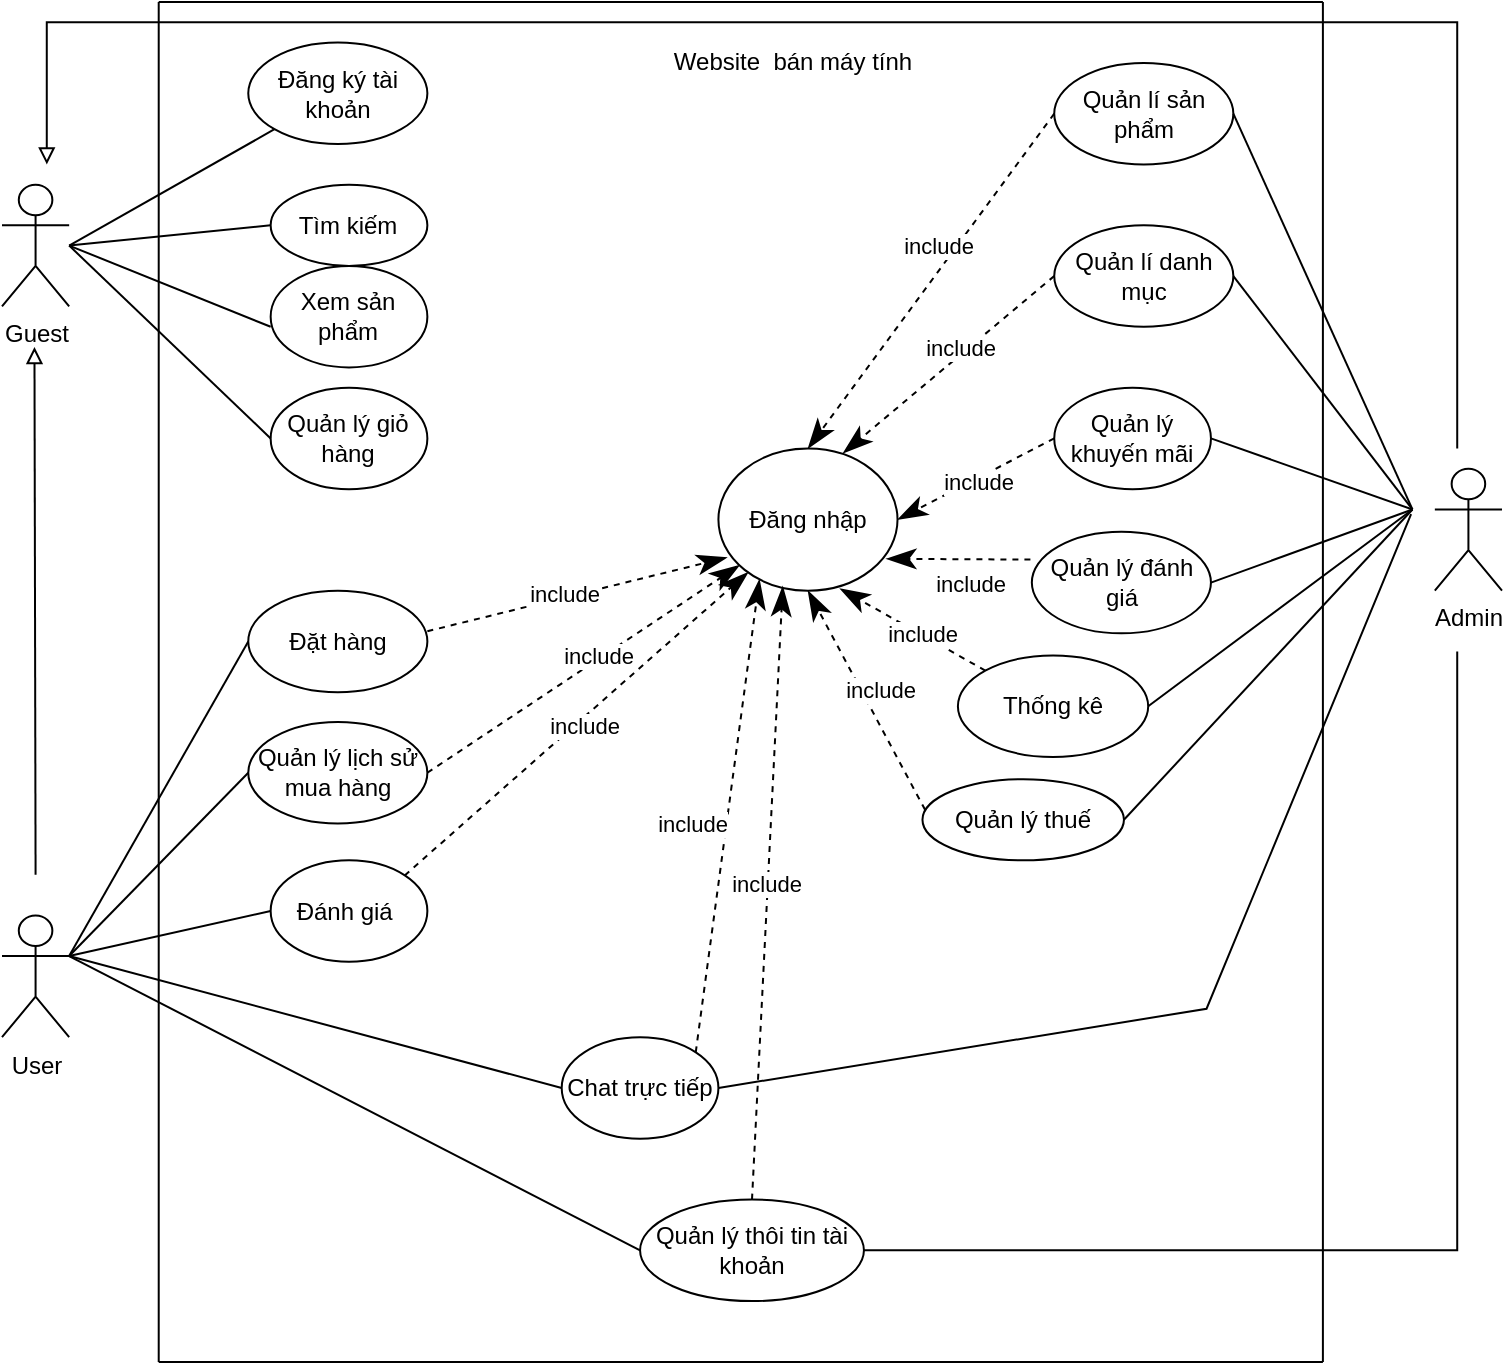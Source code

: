 <mxfile version="16.1.0" type="device"><diagram id="uU1RKbSveiI9weGyqmBE" name="Page-1"><mxGraphModel dx="1298" dy="641" grid="1" gridSize="10" guides="1" tooltips="1" connect="1" arrows="1" fold="1" page="1" pageScale="1" pageWidth="850" pageHeight="1100" math="0" shadow="0"><root><mxCell id="0"/><mxCell id="1" parent="0"/><mxCell id="9pO5m1RPfYVm6LyPBRuO-110" value="" style="group" vertex="1" connectable="0" parent="1"><mxGeometry x="40" y="120" width="750" height="680" as="geometry"/></mxCell><mxCell id="9pO5m1RPfYVm6LyPBRuO-2" value="User" style="shape=umlActor;verticalLabelPosition=bottom;verticalAlign=top;html=1;outlineConnect=0;" vertex="1" parent="9pO5m1RPfYVm6LyPBRuO-110"><mxGeometry y="456.716" width="33.582" height="60.896" as="geometry"/></mxCell><mxCell id="9pO5m1RPfYVm6LyPBRuO-3" value="Guest&lt;br&gt;" style="shape=umlActor;verticalLabelPosition=bottom;verticalAlign=top;html=1;outlineConnect=0;" vertex="1" parent="9pO5m1RPfYVm6LyPBRuO-110"><mxGeometry y="91.343" width="33.582" height="60.896" as="geometry"/></mxCell><mxCell id="9pO5m1RPfYVm6LyPBRuO-6" value="Admin" style="shape=umlActor;verticalLabelPosition=bottom;verticalAlign=top;html=1;outlineConnect=0;" vertex="1" parent="9pO5m1RPfYVm6LyPBRuO-110"><mxGeometry x="716.418" y="233.433" width="33.582" height="60.896" as="geometry"/></mxCell><mxCell id="9pO5m1RPfYVm6LyPBRuO-7" value="" style="endArrow=none;html=1;rounded=0;" edge="1" parent="9pO5m1RPfYVm6LyPBRuO-110" target="9pO5m1RPfYVm6LyPBRuO-8"><mxGeometry width="50" height="50" relative="1" as="geometry"><mxPoint x="33.582" y="121.791" as="sourcePoint"/><mxPoint x="134.328" y="101.493" as="targetPoint"/></mxGeometry></mxCell><mxCell id="9pO5m1RPfYVm6LyPBRuO-8" value="Đăng ký tài khoản" style="ellipse;whiteSpace=wrap;html=1;" vertex="1" parent="9pO5m1RPfYVm6LyPBRuO-110"><mxGeometry x="123.134" y="20.299" width="89.552" height="50.746" as="geometry"/></mxCell><mxCell id="9pO5m1RPfYVm6LyPBRuO-13" value="" style="endArrow=none;html=1;rounded=0;entryX=0;entryY=0.5;entryDx=0;entryDy=0;" edge="1" parent="9pO5m1RPfYVm6LyPBRuO-110" target="9pO5m1RPfYVm6LyPBRuO-14"><mxGeometry width="50" height="50" relative="1" as="geometry"><mxPoint x="33.582" y="121.791" as="sourcePoint"/><mxPoint x="134.328" y="131.94" as="targetPoint"/></mxGeometry></mxCell><mxCell id="9pO5m1RPfYVm6LyPBRuO-14" value="Tìm kiếm" style="ellipse;whiteSpace=wrap;html=1;" vertex="1" parent="9pO5m1RPfYVm6LyPBRuO-110"><mxGeometry x="134.328" y="91.341" width="78.358" height="40.597" as="geometry"/></mxCell><mxCell id="9pO5m1RPfYVm6LyPBRuO-15" value="" style="endArrow=none;html=1;rounded=0;" edge="1" parent="9pO5m1RPfYVm6LyPBRuO-110"><mxGeometry width="50" height="50" relative="1" as="geometry"><mxPoint x="33.582" y="121.791" as="sourcePoint"/><mxPoint x="134.328" y="162.388" as="targetPoint"/></mxGeometry></mxCell><mxCell id="9pO5m1RPfYVm6LyPBRuO-16" value="Xem sản phẩm" style="ellipse;whiteSpace=wrap;html=1;fillColor=none;" vertex="1" parent="9pO5m1RPfYVm6LyPBRuO-110"><mxGeometry x="134.328" y="131.94" width="78.358" height="50.746" as="geometry"/></mxCell><mxCell id="9pO5m1RPfYVm6LyPBRuO-17" value="" style="endArrow=none;html=1;rounded=0;entryX=0;entryY=0.5;entryDx=0;entryDy=0;" edge="1" parent="9pO5m1RPfYVm6LyPBRuO-110" target="9pO5m1RPfYVm6LyPBRuO-18"><mxGeometry width="50" height="50" relative="1" as="geometry"><mxPoint x="33.582" y="121.791" as="sourcePoint"/><mxPoint x="134.328" y="202.985" as="targetPoint"/></mxGeometry></mxCell><mxCell id="9pO5m1RPfYVm6LyPBRuO-18" value="Quản lý giỏ hàng" style="ellipse;whiteSpace=wrap;html=1;fillColor=none;" vertex="1" parent="9pO5m1RPfYVm6LyPBRuO-110"><mxGeometry x="134.328" y="192.836" width="78.358" height="50.746" as="geometry"/></mxCell><mxCell id="9pO5m1RPfYVm6LyPBRuO-23" value="" style="endArrow=block;html=1;rounded=0;endFill=0;" edge="1" parent="9pO5m1RPfYVm6LyPBRuO-110"><mxGeometry width="50" height="50" relative="1" as="geometry"><mxPoint x="16.791" y="436.418" as="sourcePoint"/><mxPoint x="16.231" y="172.537" as="targetPoint"/></mxGeometry></mxCell><mxCell id="9pO5m1RPfYVm6LyPBRuO-29" value="" style="endArrow=none;html=1;rounded=0;entryX=0;entryY=0.5;entryDx=0;entryDy=0;" edge="1" target="9pO5m1RPfYVm6LyPBRuO-30" parent="9pO5m1RPfYVm6LyPBRuO-110"><mxGeometry width="50" height="50" relative="1" as="geometry"><mxPoint x="33.582" y="477.015" as="sourcePoint"/><mxPoint x="134.328" y="375.522" as="targetPoint"/></mxGeometry></mxCell><mxCell id="9pO5m1RPfYVm6LyPBRuO-30" value="Đặt hàng" style="ellipse;whiteSpace=wrap;html=1;" vertex="1" parent="9pO5m1RPfYVm6LyPBRuO-110"><mxGeometry x="123.134" y="294.328" width="89.552" height="50.746" as="geometry"/></mxCell><mxCell id="9pO5m1RPfYVm6LyPBRuO-32" value="" style="endArrow=none;html=1;rounded=0;entryX=0;entryY=0.5;entryDx=0;entryDy=0;" edge="1" target="9pO5m1RPfYVm6LyPBRuO-33" parent="9pO5m1RPfYVm6LyPBRuO-110"><mxGeometry width="50" height="50" relative="1" as="geometry"><mxPoint x="33.582" y="477.015" as="sourcePoint"/><mxPoint x="134.328" y="405.97" as="targetPoint"/></mxGeometry></mxCell><mxCell id="9pO5m1RPfYVm6LyPBRuO-33" value="Quản lý lịch sử mua hàng" style="ellipse;whiteSpace=wrap;html=1;" vertex="1" parent="9pO5m1RPfYVm6LyPBRuO-110"><mxGeometry x="123.134" y="360.004" width="89.552" height="50.746" as="geometry"/></mxCell><mxCell id="9pO5m1RPfYVm6LyPBRuO-34" value="" style="endArrow=none;html=1;rounded=0;exitX=1;exitY=0.333;exitDx=0;exitDy=0;exitPerimeter=0;entryX=0;entryY=0.5;entryDx=0;entryDy=0;" edge="1" parent="9pO5m1RPfYVm6LyPBRuO-110" source="9pO5m1RPfYVm6LyPBRuO-2" target="9pO5m1RPfYVm6LyPBRuO-35"><mxGeometry width="50" height="50" relative="1" as="geometry"><mxPoint x="33.582" y="395.821" as="sourcePoint"/><mxPoint x="134.328" y="436.418" as="targetPoint"/></mxGeometry></mxCell><mxCell id="9pO5m1RPfYVm6LyPBRuO-35" value="Đánh giá&amp;nbsp;" style="ellipse;whiteSpace=wrap;html=1;fillColor=none;" vertex="1" parent="9pO5m1RPfYVm6LyPBRuO-110"><mxGeometry x="134.328" y="429.169" width="78.358" height="50.746" as="geometry"/></mxCell><mxCell id="9pO5m1RPfYVm6LyPBRuO-36" value="" style="endArrow=none;html=1;rounded=0;entryX=0;entryY=0.5;entryDx=0;entryDy=0;exitX=1;exitY=0.333;exitDx=0;exitDy=0;exitPerimeter=0;" edge="1" target="9pO5m1RPfYVm6LyPBRuO-37" parent="9pO5m1RPfYVm6LyPBRuO-110" source="9pO5m1RPfYVm6LyPBRuO-2"><mxGeometry width="50" height="50" relative="1" as="geometry"><mxPoint x="33.582" y="395.821" as="sourcePoint"/><mxPoint x="134.328" y="477.015" as="targetPoint"/></mxGeometry></mxCell><mxCell id="9pO5m1RPfYVm6LyPBRuO-37" value="Chat trực tiếp" style="ellipse;whiteSpace=wrap;html=1;fillColor=none;" vertex="1" parent="9pO5m1RPfYVm6LyPBRuO-110"><mxGeometry x="279.851" y="517.612" width="78.358" height="50.746" as="geometry"/></mxCell><mxCell id="9pO5m1RPfYVm6LyPBRuO-38" value="Đăng nhập" style="ellipse;whiteSpace=wrap;html=1;fillColor=none;" vertex="1" parent="9pO5m1RPfYVm6LyPBRuO-110"><mxGeometry x="358.209" y="223.284" width="89.552" height="71.045" as="geometry"/></mxCell><mxCell id="9pO5m1RPfYVm6LyPBRuO-42" value="" style="endArrow=classicThin;dashed=1;endFill=1;endSize=12;html=1;rounded=0;entryX=0.047;entryY=0.767;entryDx=0;entryDy=0;entryPerimeter=0;" edge="1" parent="9pO5m1RPfYVm6LyPBRuO-110" target="9pO5m1RPfYVm6LyPBRuO-38"><mxGeometry width="160" relative="1" as="geometry"><mxPoint x="212.687" y="314.627" as="sourcePoint"/><mxPoint x="369.403" y="304.478" as="targetPoint"/></mxGeometry></mxCell><mxCell id="9pO5m1RPfYVm6LyPBRuO-43" value="include" style="edgeLabel;html=1;align=center;verticalAlign=middle;resizable=0;points=[];" vertex="1" connectable="0" parent="9pO5m1RPfYVm6LyPBRuO-42"><mxGeometry x="0.217" relative="1" as="geometry"><mxPoint x="-23" y="4" as="offset"/></mxGeometry></mxCell><mxCell id="9pO5m1RPfYVm6LyPBRuO-46" value="" style="endArrow=classicThin;dashed=1;endFill=1;endSize=12;html=1;rounded=0;exitX=1;exitY=0.5;exitDx=0;exitDy=0;" edge="1" parent="9pO5m1RPfYVm6LyPBRuO-110" source="9pO5m1RPfYVm6LyPBRuO-33" target="9pO5m1RPfYVm6LyPBRuO-38"><mxGeometry width="160" relative="1" as="geometry"><mxPoint x="235.075" y="375.522" as="sourcePoint"/><mxPoint x="386.91" y="336.306" as="targetPoint"/></mxGeometry></mxCell><mxCell id="9pO5m1RPfYVm6LyPBRuO-47" value="include" style="edgeLabel;html=1;align=center;verticalAlign=middle;resizable=0;points=[];" vertex="1" connectable="0" parent="9pO5m1RPfYVm6LyPBRuO-46"><mxGeometry x="0.217" relative="1" as="geometry"><mxPoint x="-10" y="4" as="offset"/></mxGeometry></mxCell><mxCell id="9pO5m1RPfYVm6LyPBRuO-48" value="" style="endArrow=classicThin;dashed=1;endFill=1;endSize=12;html=1;rounded=0;exitX=1;exitY=0;exitDx=0;exitDy=0;" edge="1" parent="9pO5m1RPfYVm6LyPBRuO-110" source="9pO5m1RPfYVm6LyPBRuO-35" target="9pO5m1RPfYVm6LyPBRuO-38"><mxGeometry width="160" relative="1" as="geometry"><mxPoint x="302.239" y="466.866" as="sourcePoint"/><mxPoint x="454.075" y="427.649" as="targetPoint"/></mxGeometry></mxCell><mxCell id="9pO5m1RPfYVm6LyPBRuO-49" value="include" style="edgeLabel;html=1;align=center;verticalAlign=middle;resizable=0;points=[];" vertex="1" connectable="0" parent="9pO5m1RPfYVm6LyPBRuO-48"><mxGeometry x="0.217" relative="1" as="geometry"><mxPoint x="-15" y="17" as="offset"/></mxGeometry></mxCell><mxCell id="9pO5m1RPfYVm6LyPBRuO-50" value="" style="endArrow=classicThin;dashed=1;endFill=1;endSize=12;html=1;rounded=0;exitX=1;exitY=0;exitDx=0;exitDy=0;entryX=0.229;entryY=0.921;entryDx=0;entryDy=0;entryPerimeter=0;" edge="1" parent="9pO5m1RPfYVm6LyPBRuO-110" source="9pO5m1RPfYVm6LyPBRuO-37" target="9pO5m1RPfYVm6LyPBRuO-38"><mxGeometry width="160" relative="1" as="geometry"><mxPoint x="223.881" y="507.148" as="sourcePoint"/><mxPoint x="410.6" y="294.326" as="targetPoint"/></mxGeometry></mxCell><mxCell id="9pO5m1RPfYVm6LyPBRuO-51" value="include" style="edgeLabel;html=1;align=center;verticalAlign=middle;resizable=0;points=[];" vertex="1" connectable="0" parent="9pO5m1RPfYVm6LyPBRuO-50"><mxGeometry x="0.217" relative="1" as="geometry"><mxPoint x="-21" y="29" as="offset"/></mxGeometry></mxCell><mxCell id="9pO5m1RPfYVm6LyPBRuO-52" value="Quản lí sản phẩm" style="ellipse;whiteSpace=wrap;html=1;fillColor=none;" vertex="1" parent="9pO5m1RPfYVm6LyPBRuO-110"><mxGeometry x="526.119" y="30.448" width="89.552" height="50.746" as="geometry"/></mxCell><mxCell id="9pO5m1RPfYVm6LyPBRuO-53" value="Quản lí danh mục" style="ellipse;whiteSpace=wrap;html=1;fillColor=none;" vertex="1" parent="9pO5m1RPfYVm6LyPBRuO-110"><mxGeometry x="526.119" y="111.642" width="89.552" height="50.746" as="geometry"/></mxCell><mxCell id="9pO5m1RPfYVm6LyPBRuO-55" value="Quản lý khuyến mãi" style="ellipse;whiteSpace=wrap;html=1;fillColor=none;" vertex="1" parent="9pO5m1RPfYVm6LyPBRuO-110"><mxGeometry x="526.12" y="192.832" width="78.358" height="50.746" as="geometry"/></mxCell><mxCell id="9pO5m1RPfYVm6LyPBRuO-56" value="Quản lý đánh giá" style="ellipse;whiteSpace=wrap;html=1;fillColor=none;" vertex="1" parent="9pO5m1RPfYVm6LyPBRuO-110"><mxGeometry x="514.921" y="264.936" width="89.552" height="50.746" as="geometry"/></mxCell><mxCell id="9pO5m1RPfYVm6LyPBRuO-58" value="Thống kê" style="ellipse;whiteSpace=wrap;html=1;fillColor=none;" vertex="1" parent="9pO5m1RPfYVm6LyPBRuO-110"><mxGeometry x="477.953" y="326.753" width="95.149" height="50.746" as="geometry"/></mxCell><mxCell id="9pO5m1RPfYVm6LyPBRuO-61" value="" style="endArrow=classicThin;dashed=1;endFill=1;endSize=12;html=1;rounded=0;entryX=0.5;entryY=0;entryDx=0;entryDy=0;exitX=0;exitY=0.5;exitDx=0;exitDy=0;" edge="1" parent="9pO5m1RPfYVm6LyPBRuO-110" source="9pO5m1RPfYVm6LyPBRuO-52" target="9pO5m1RPfYVm6LyPBRuO-38"><mxGeometry width="160" relative="1" as="geometry"><mxPoint x="402.985" y="162.388" as="sourcePoint"/><mxPoint x="552.716" y="125.536" as="targetPoint"/></mxGeometry></mxCell><mxCell id="9pO5m1RPfYVm6LyPBRuO-62" value="include" style="edgeLabel;html=1;align=center;verticalAlign=middle;resizable=0;points=[];" vertex="1" connectable="0" parent="9pO5m1RPfYVm6LyPBRuO-61"><mxGeometry x="0.217" relative="1" as="geometry"><mxPoint x="17" y="-36" as="offset"/></mxGeometry></mxCell><mxCell id="9pO5m1RPfYVm6LyPBRuO-63" value="" style="endArrow=classicThin;dashed=1;endFill=1;endSize=12;html=1;rounded=0;exitX=0;exitY=0.5;exitDx=0;exitDy=0;entryX=0.696;entryY=0.033;entryDx=0;entryDy=0;entryPerimeter=0;" edge="1" parent="9pO5m1RPfYVm6LyPBRuO-110" source="9pO5m1RPfYVm6LyPBRuO-53" target="9pO5m1RPfYVm6LyPBRuO-38"><mxGeometry width="160" relative="1" as="geometry"><mxPoint x="537.313" y="65.97" as="sourcePoint"/><mxPoint x="425.373" y="223.284" as="targetPoint"/></mxGeometry></mxCell><mxCell id="9pO5m1RPfYVm6LyPBRuO-64" value="include" style="edgeLabel;html=1;align=center;verticalAlign=middle;resizable=0;points=[];" vertex="1" connectable="0" parent="9pO5m1RPfYVm6LyPBRuO-63"><mxGeometry x="0.217" relative="1" as="geometry"><mxPoint x="17" y="-18" as="offset"/></mxGeometry></mxCell><mxCell id="9pO5m1RPfYVm6LyPBRuO-67" value="" style="endArrow=classicThin;dashed=1;endFill=1;endSize=12;html=1;rounded=0;entryX=1;entryY=0.5;entryDx=0;entryDy=0;exitX=0;exitY=0.5;exitDx=0;exitDy=0;" edge="1" parent="9pO5m1RPfYVm6LyPBRuO-110" source="9pO5m1RPfYVm6LyPBRuO-55" target="9pO5m1RPfYVm6LyPBRuO-38"><mxGeometry width="160" relative="1" as="geometry"><mxPoint x="514.925" y="274.03" as="sourcePoint"/><mxPoint x="391.791" y="441.493" as="targetPoint"/></mxGeometry></mxCell><mxCell id="9pO5m1RPfYVm6LyPBRuO-68" value="include" style="edgeLabel;html=1;align=center;verticalAlign=middle;resizable=0;points=[];" vertex="1" connectable="0" parent="9pO5m1RPfYVm6LyPBRuO-67"><mxGeometry x="0.217" relative="1" as="geometry"><mxPoint x="9" y="-3" as="offset"/></mxGeometry></mxCell><mxCell id="9pO5m1RPfYVm6LyPBRuO-69" value="" style="endArrow=classicThin;dashed=1;endFill=1;endSize=12;html=1;rounded=0;entryX=0.937;entryY=0.776;entryDx=0;entryDy=0;exitX=-0.008;exitY=0.273;exitDx=0;exitDy=0;entryPerimeter=0;exitPerimeter=0;" edge="1" parent="9pO5m1RPfYVm6LyPBRuO-110" source="9pO5m1RPfYVm6LyPBRuO-56" target="9pO5m1RPfYVm6LyPBRuO-38"><mxGeometry width="160" relative="1" as="geometry"><mxPoint x="526.119" y="369.402" as="sourcePoint"/><mxPoint x="440.284" y="294.328" as="targetPoint"/></mxGeometry></mxCell><mxCell id="9pO5m1RPfYVm6LyPBRuO-70" value="include" style="edgeLabel;html=1;align=center;verticalAlign=middle;resizable=0;points=[];" vertex="1" connectable="0" parent="9pO5m1RPfYVm6LyPBRuO-69"><mxGeometry x="0.217" relative="1" as="geometry"><mxPoint x="14" y="12" as="offset"/></mxGeometry></mxCell><mxCell id="9pO5m1RPfYVm6LyPBRuO-75" value="" style="endArrow=classicThin;dashed=1;endFill=1;endSize=12;html=1;rounded=0;entryX=0.679;entryY=0.986;entryDx=0;entryDy=0;exitX=0;exitY=0;exitDx=0;exitDy=0;entryPerimeter=0;" edge="1" parent="9pO5m1RPfYVm6LyPBRuO-110" source="9pO5m1RPfYVm6LyPBRuO-58" target="9pO5m1RPfYVm6LyPBRuO-38"><mxGeometry width="160" relative="1" as="geometry"><mxPoint x="425.373" y="436.418" as="sourcePoint"/><mxPoint x="302.239" y="603.881" as="targetPoint"/></mxGeometry></mxCell><mxCell id="9pO5m1RPfYVm6LyPBRuO-76" value="include" style="edgeLabel;html=1;align=center;verticalAlign=middle;resizable=0;points=[];" vertex="1" connectable="0" parent="9pO5m1RPfYVm6LyPBRuO-75"><mxGeometry x="0.217" relative="1" as="geometry"><mxPoint x="13" y="6" as="offset"/></mxGeometry></mxCell><mxCell id="9pO5m1RPfYVm6LyPBRuO-77" value="" style="endArrow=none;html=1;rounded=0;exitX=1;exitY=0.5;exitDx=0;exitDy=0;" edge="1" parent="9pO5m1RPfYVm6LyPBRuO-110" source="9pO5m1RPfYVm6LyPBRuO-52"><mxGeometry width="50" height="50" relative="1" as="geometry"><mxPoint x="638.06" y="192.836" as="sourcePoint"/><mxPoint x="705.224" y="253.731" as="targetPoint"/></mxGeometry></mxCell><mxCell id="9pO5m1RPfYVm6LyPBRuO-78" value="" style="endArrow=none;html=1;rounded=0;exitX=1;exitY=0.5;exitDx=0;exitDy=0;" edge="1" parent="9pO5m1RPfYVm6LyPBRuO-110" source="9pO5m1RPfYVm6LyPBRuO-53"><mxGeometry width="50" height="50" relative="1" as="geometry"><mxPoint x="738.806" y="121.791" as="sourcePoint"/><mxPoint x="705.224" y="253.731" as="targetPoint"/></mxGeometry></mxCell><mxCell id="9pO5m1RPfYVm6LyPBRuO-80" value="" style="endArrow=none;html=1;rounded=0;exitX=1;exitY=0.5;exitDx=0;exitDy=0;" edge="1" parent="9pO5m1RPfYVm6LyPBRuO-110" source="9pO5m1RPfYVm6LyPBRuO-55"><mxGeometry width="50" height="50" relative="1" as="geometry"><mxPoint x="727.612" y="385.672" as="sourcePoint"/><mxPoint x="705.224" y="253.731" as="targetPoint"/></mxGeometry></mxCell><mxCell id="9pO5m1RPfYVm6LyPBRuO-81" value="" style="endArrow=none;html=1;rounded=0;exitX=1;exitY=0.5;exitDx=0;exitDy=0;" edge="1" parent="9pO5m1RPfYVm6LyPBRuO-110" source="9pO5m1RPfYVm6LyPBRuO-56"><mxGeometry width="50" height="50" relative="1" as="geometry"><mxPoint x="738.806" y="456.716" as="sourcePoint"/><mxPoint x="705.224" y="253.731" as="targetPoint"/></mxGeometry></mxCell><mxCell id="9pO5m1RPfYVm6LyPBRuO-82" value="" style="endArrow=none;html=1;rounded=0;exitX=1;exitY=0.5;exitDx=0;exitDy=0;" edge="1" parent="9pO5m1RPfYVm6LyPBRuO-110" source="9pO5m1RPfYVm6LyPBRuO-37"><mxGeometry width="50" height="50" relative="1" as="geometry"><mxPoint x="556.818" y="503.377" as="sourcePoint"/><mxPoint x="704.545" y="256.104" as="targetPoint"/><Array as="points"><mxPoint x="602.273" y="503.377"/></Array></mxGeometry></mxCell><mxCell id="9pO5m1RPfYVm6LyPBRuO-83" value="" style="endArrow=none;html=1;rounded=0;exitX=1;exitY=0.5;exitDx=0;exitDy=0;" edge="1" parent="9pO5m1RPfYVm6LyPBRuO-110" source="9pO5m1RPfYVm6LyPBRuO-58"><mxGeometry width="50" height="50" relative="1" as="geometry"><mxPoint x="660.448" y="517.612" as="sourcePoint"/><mxPoint x="705.224" y="253.731" as="targetPoint"/></mxGeometry></mxCell><mxCell id="9pO5m1RPfYVm6LyPBRuO-86" value="Quản lý thôi tin tài khoản" style="ellipse;whiteSpace=wrap;html=1;fillColor=none;" vertex="1" parent="9pO5m1RPfYVm6LyPBRuO-110"><mxGeometry x="319.03" y="598.806" width="111.94" height="50.746" as="geometry"/></mxCell><mxCell id="9pO5m1RPfYVm6LyPBRuO-89" value="" style="endArrow=none;html=1;rounded=0;entryX=0;entryY=0.5;entryDx=0;entryDy=0;" edge="1" parent="9pO5m1RPfYVm6LyPBRuO-110" target="9pO5m1RPfYVm6LyPBRuO-86"><mxGeometry width="50" height="50" relative="1" as="geometry"><mxPoint x="33.582" y="477.015" as="sourcePoint"/><mxPoint x="212.687" y="558.209" as="targetPoint"/></mxGeometry></mxCell><mxCell id="9pO5m1RPfYVm6LyPBRuO-90" value="" style="endArrow=none;html=1;rounded=0;exitX=1;exitY=0.5;exitDx=0;exitDy=0;" edge="1" parent="9pO5m1RPfYVm6LyPBRuO-110" source="9pO5m1RPfYVm6LyPBRuO-86"><mxGeometry width="50" height="50" relative="1" as="geometry"><mxPoint x="615.672" y="659.701" as="sourcePoint"/><mxPoint x="727.612" y="324.776" as="targetPoint"/><Array as="points"><mxPoint x="727.612" y="624.179"/></Array></mxGeometry></mxCell><mxCell id="9pO5m1RPfYVm6LyPBRuO-91" value="Quản lý thuế" style="ellipse;whiteSpace=wrap;html=1;fillColor=none;" vertex="1" parent="9pO5m1RPfYVm6LyPBRuO-110"><mxGeometry x="460.231" y="388.575" width="100.746" height="40.597" as="geometry"/></mxCell><mxCell id="9pO5m1RPfYVm6LyPBRuO-92" value="" style="endArrow=none;html=1;rounded=0;exitX=1;exitY=0.5;exitDx=0;exitDy=0;" edge="1" parent="9pO5m1RPfYVm6LyPBRuO-110" source="9pO5m1RPfYVm6LyPBRuO-91"><mxGeometry width="50" height="50" relative="1" as="geometry"><mxPoint x="694.03" y="517.612" as="sourcePoint"/><mxPoint x="705.224" y="253.731" as="targetPoint"/></mxGeometry></mxCell><mxCell id="9pO5m1RPfYVm6LyPBRuO-93" value="" style="endArrow=classicThin;dashed=1;endFill=1;endSize=12;html=1;rounded=0;exitX=0.5;exitY=0;exitDx=0;exitDy=0;entryX=0.359;entryY=0.97;entryDx=0;entryDy=0;entryPerimeter=0;" edge="1" parent="9pO5m1RPfYVm6LyPBRuO-110" source="9pO5m1RPfYVm6LyPBRuO-86" target="9pO5m1RPfYVm6LyPBRuO-38"><mxGeometry width="160" relative="1" as="geometry"><mxPoint x="291.045" y="560.939" as="sourcePoint"/><mxPoint x="468.801" y="365.369" as="targetPoint"/></mxGeometry></mxCell><mxCell id="9pO5m1RPfYVm6LyPBRuO-94" value="include" style="edgeLabel;html=1;align=center;verticalAlign=middle;resizable=0;points=[];" vertex="1" connectable="0" parent="9pO5m1RPfYVm6LyPBRuO-93"><mxGeometry x="0.217" relative="1" as="geometry"><mxPoint x="-3" y="29" as="offset"/></mxGeometry></mxCell><mxCell id="9pO5m1RPfYVm6LyPBRuO-98" value="" style="endArrow=none;html=1;rounded=0;" edge="1" parent="9pO5m1RPfYVm6LyPBRuO-110"><mxGeometry width="50" height="50" relative="1" as="geometry"><mxPoint x="78.358" y="680" as="sourcePoint"/><mxPoint x="78.358" as="targetPoint"/></mxGeometry></mxCell><mxCell id="9pO5m1RPfYVm6LyPBRuO-99" value="" style="endArrow=none;html=1;rounded=0;" edge="1" parent="9pO5m1RPfYVm6LyPBRuO-110"><mxGeometry width="50" height="50" relative="1" as="geometry"><mxPoint x="78.358" as="sourcePoint"/><mxPoint x="660.448" as="targetPoint"/></mxGeometry></mxCell><mxCell id="9pO5m1RPfYVm6LyPBRuO-100" value="" style="endArrow=none;html=1;rounded=0;" edge="1" parent="9pO5m1RPfYVm6LyPBRuO-110"><mxGeometry width="50" height="50" relative="1" as="geometry"><mxPoint x="660.448" y="680" as="sourcePoint"/><mxPoint x="660.448" as="targetPoint"/></mxGeometry></mxCell><mxCell id="9pO5m1RPfYVm6LyPBRuO-101" value="" style="endArrow=none;html=1;rounded=0;" edge="1" parent="9pO5m1RPfYVm6LyPBRuO-110"><mxGeometry width="50" height="50" relative="1" as="geometry"><mxPoint x="78.358" y="680" as="sourcePoint"/><mxPoint x="660.448" y="680" as="targetPoint"/></mxGeometry></mxCell><mxCell id="9pO5m1RPfYVm6LyPBRuO-102" value="Website&amp;nbsp; bán máy tính" style="text;html=1;align=center;verticalAlign=middle;resizable=0;points=[];autosize=1;strokeColor=none;fillColor=none;" vertex="1" parent="9pO5m1RPfYVm6LyPBRuO-110"><mxGeometry x="330.224" y="20.299" width="130" height="20" as="geometry"/></mxCell><mxCell id="9pO5m1RPfYVm6LyPBRuO-108" value="" style="endArrow=none;html=1;rounded=0;startArrow=block;startFill=0;" edge="1" parent="9pO5m1RPfYVm6LyPBRuO-110"><mxGeometry width="50" height="50" relative="1" as="geometry"><mxPoint x="22.388" y="81.194" as="sourcePoint"/><mxPoint x="727.612" y="223.284" as="targetPoint"/><Array as="points"><mxPoint x="22.388" y="10.149"/><mxPoint x="727.612" y="10.149"/></Array></mxGeometry></mxCell><mxCell id="9pO5m1RPfYVm6LyPBRuO-111" value="" style="endArrow=classicThin;dashed=1;endFill=1;endSize=12;html=1;rounded=0;entryX=0.5;entryY=1;entryDx=0;entryDy=0;exitX=0.013;exitY=0.378;exitDx=0;exitDy=0;exitPerimeter=0;" edge="1" parent="9pO5m1RPfYVm6LyPBRuO-110" source="9pO5m1RPfYVm6LyPBRuO-91" target="9pO5m1RPfYVm6LyPBRuO-38"><mxGeometry width="160" relative="1" as="geometry"><mxPoint x="430" y="370" as="sourcePoint"/><mxPoint x="357.193" y="329.114" as="targetPoint"/></mxGeometry></mxCell><mxCell id="9pO5m1RPfYVm6LyPBRuO-112" value="include" style="edgeLabel;html=1;align=center;verticalAlign=middle;resizable=0;points=[];" vertex="1" connectable="0" parent="9pO5m1RPfYVm6LyPBRuO-111"><mxGeometry x="0.217" relative="1" as="geometry"><mxPoint x="13" y="6" as="offset"/></mxGeometry></mxCell></root></mxGraphModel></diagram></mxfile>